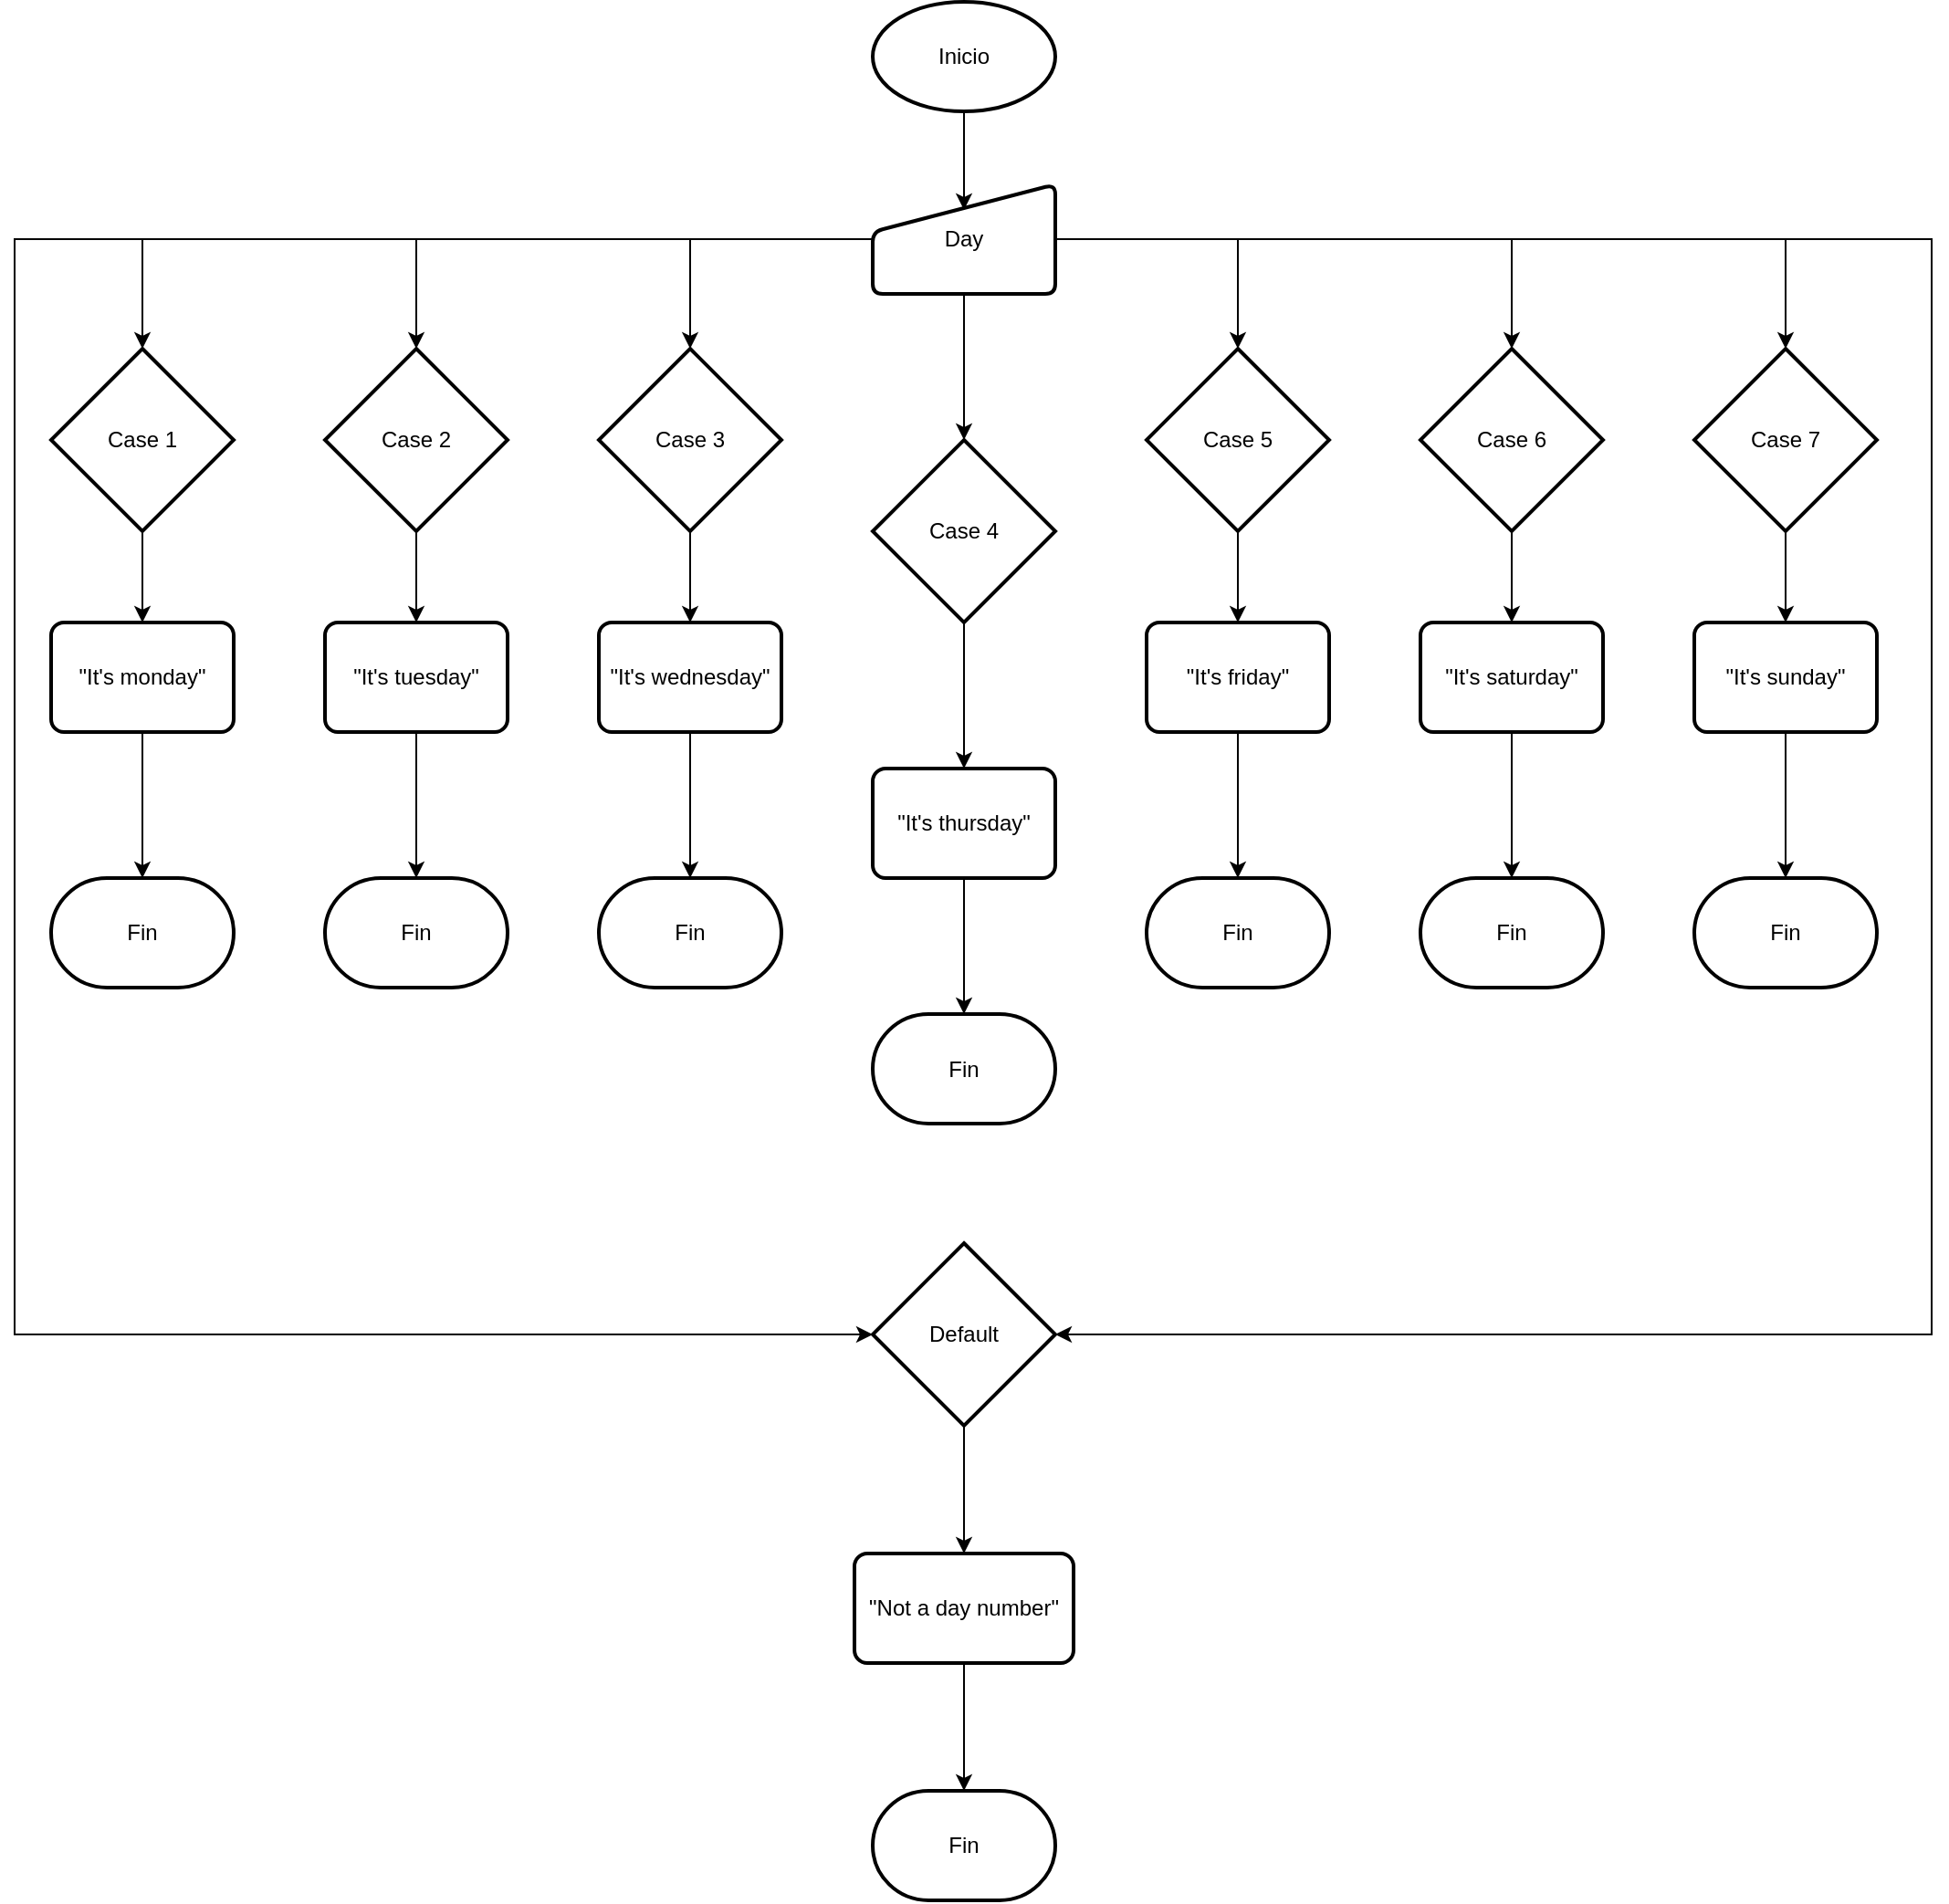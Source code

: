 <mxfile version="24.3.1" type="github">
  <diagram name="Página-1" id="g7JqUCaYLJf-AKwoKQiv">
    <mxGraphModel dx="1927" dy="1659" grid="1" gridSize="10" guides="1" tooltips="1" connect="1" arrows="1" fold="1" page="1" pageScale="1" pageWidth="827" pageHeight="1169" math="0" shadow="0">
      <root>
        <mxCell id="0" />
        <mxCell id="1" parent="0" />
        <mxCell id="hyw5rxuGxxfF0wT8Uc7A-1" value="Inicio" style="strokeWidth=2;html=1;shape=mxgraph.flowchart.start_1;whiteSpace=wrap;" vertex="1" parent="1">
          <mxGeometry x="350" width="100" height="60" as="geometry" />
        </mxCell>
        <mxCell id="hyw5rxuGxxfF0wT8Uc7A-21" value="" style="edgeStyle=orthogonalEdgeStyle;rounded=0;orthogonalLoop=1;jettySize=auto;html=1;" edge="1" parent="1" source="hyw5rxuGxxfF0wT8Uc7A-2" target="hyw5rxuGxxfF0wT8Uc7A-20">
          <mxGeometry relative="1" as="geometry" />
        </mxCell>
        <mxCell id="hyw5rxuGxxfF0wT8Uc7A-38" style="edgeStyle=orthogonalEdgeStyle;rounded=0;orthogonalLoop=1;jettySize=auto;html=1;exitX=1;exitY=0.5;exitDx=0;exitDy=0;entryX=1;entryY=0.5;entryDx=0;entryDy=0;entryPerimeter=0;" edge="1" parent="1" source="hyw5rxuGxxfF0wT8Uc7A-2" target="hyw5rxuGxxfF0wT8Uc7A-37">
          <mxGeometry relative="1" as="geometry">
            <mxPoint x="490" y="618" as="targetPoint" />
            <Array as="points">
              <mxPoint x="930" y="130" />
              <mxPoint x="930" y="730" />
            </Array>
          </mxGeometry>
        </mxCell>
        <mxCell id="hyw5rxuGxxfF0wT8Uc7A-2" value="Day" style="html=1;strokeWidth=2;shape=manualInput;whiteSpace=wrap;rounded=1;size=26;arcSize=11;" vertex="1" parent="1">
          <mxGeometry x="350" y="100" width="100" height="60" as="geometry" />
        </mxCell>
        <mxCell id="hyw5rxuGxxfF0wT8Uc7A-4" style="edgeStyle=orthogonalEdgeStyle;rounded=0;orthogonalLoop=1;jettySize=auto;html=1;entryX=0.5;entryY=0.233;entryDx=0;entryDy=0;entryPerimeter=0;" edge="1" parent="1" source="hyw5rxuGxxfF0wT8Uc7A-1" target="hyw5rxuGxxfF0wT8Uc7A-2">
          <mxGeometry relative="1" as="geometry" />
        </mxCell>
        <mxCell id="hyw5rxuGxxfF0wT8Uc7A-8" style="edgeStyle=orthogonalEdgeStyle;rounded=0;orthogonalLoop=1;jettySize=auto;html=1;entryX=0.5;entryY=0;entryDx=0;entryDy=0;" edge="1" parent="1" source="hyw5rxuGxxfF0wT8Uc7A-5" target="hyw5rxuGxxfF0wT8Uc7A-7">
          <mxGeometry relative="1" as="geometry" />
        </mxCell>
        <mxCell id="hyw5rxuGxxfF0wT8Uc7A-5" value="Case 1" style="strokeWidth=2;html=1;shape=mxgraph.flowchart.decision;whiteSpace=wrap;" vertex="1" parent="1">
          <mxGeometry x="-100" y="190" width="100" height="100" as="geometry" />
        </mxCell>
        <mxCell id="hyw5rxuGxxfF0wT8Uc7A-6" style="edgeStyle=orthogonalEdgeStyle;rounded=0;orthogonalLoop=1;jettySize=auto;html=1;entryX=0.5;entryY=0;entryDx=0;entryDy=0;entryPerimeter=0;" edge="1" parent="1" source="hyw5rxuGxxfF0wT8Uc7A-2" target="hyw5rxuGxxfF0wT8Uc7A-5">
          <mxGeometry relative="1" as="geometry" />
        </mxCell>
        <mxCell id="hyw5rxuGxxfF0wT8Uc7A-41" value="" style="edgeStyle=orthogonalEdgeStyle;rounded=0;orthogonalLoop=1;jettySize=auto;html=1;" edge="1" parent="1" source="hyw5rxuGxxfF0wT8Uc7A-7" target="hyw5rxuGxxfF0wT8Uc7A-40">
          <mxGeometry relative="1" as="geometry" />
        </mxCell>
        <mxCell id="hyw5rxuGxxfF0wT8Uc7A-7" value="&quot;It&#39;s monday&quot;" style="rounded=1;whiteSpace=wrap;html=1;absoluteArcSize=1;arcSize=14;strokeWidth=2;" vertex="1" parent="1">
          <mxGeometry x="-100" y="340" width="100" height="60" as="geometry" />
        </mxCell>
        <mxCell id="hyw5rxuGxxfF0wT8Uc7A-12" style="edgeStyle=orthogonalEdgeStyle;rounded=0;orthogonalLoop=1;jettySize=auto;html=1;exitX=0.5;exitY=1;exitDx=0;exitDy=0;exitPerimeter=0;entryX=0.5;entryY=0;entryDx=0;entryDy=0;" edge="1" parent="1" source="hyw5rxuGxxfF0wT8Uc7A-9" target="hyw5rxuGxxfF0wT8Uc7A-11">
          <mxGeometry relative="1" as="geometry" />
        </mxCell>
        <mxCell id="hyw5rxuGxxfF0wT8Uc7A-9" value="Case 2" style="strokeWidth=2;html=1;shape=mxgraph.flowchart.decision;whiteSpace=wrap;" vertex="1" parent="1">
          <mxGeometry x="50" y="190" width="100" height="100" as="geometry" />
        </mxCell>
        <mxCell id="hyw5rxuGxxfF0wT8Uc7A-10" style="edgeStyle=orthogonalEdgeStyle;rounded=0;orthogonalLoop=1;jettySize=auto;html=1;exitX=0;exitY=0.5;exitDx=0;exitDy=0;entryX=0.5;entryY=0;entryDx=0;entryDy=0;entryPerimeter=0;" edge="1" parent="1" source="hyw5rxuGxxfF0wT8Uc7A-2" target="hyw5rxuGxxfF0wT8Uc7A-9">
          <mxGeometry relative="1" as="geometry">
            <mxPoint x="180" y="190" as="targetPoint" />
          </mxGeometry>
        </mxCell>
        <mxCell id="hyw5rxuGxxfF0wT8Uc7A-43" value="" style="edgeStyle=orthogonalEdgeStyle;rounded=0;orthogonalLoop=1;jettySize=auto;html=1;" edge="1" parent="1" source="hyw5rxuGxxfF0wT8Uc7A-11" target="hyw5rxuGxxfF0wT8Uc7A-42">
          <mxGeometry relative="1" as="geometry" />
        </mxCell>
        <mxCell id="hyw5rxuGxxfF0wT8Uc7A-11" value="&quot;It&#39;s tuesday&quot;" style="rounded=1;whiteSpace=wrap;html=1;absoluteArcSize=1;arcSize=14;strokeWidth=2;" vertex="1" parent="1">
          <mxGeometry x="50" y="340" width="100" height="60" as="geometry" />
        </mxCell>
        <mxCell id="hyw5rxuGxxfF0wT8Uc7A-17" style="edgeStyle=orthogonalEdgeStyle;rounded=0;orthogonalLoop=1;jettySize=auto;html=1;entryX=0.5;entryY=0;entryDx=0;entryDy=0;" edge="1" parent="1" source="hyw5rxuGxxfF0wT8Uc7A-14" target="hyw5rxuGxxfF0wT8Uc7A-16">
          <mxGeometry relative="1" as="geometry" />
        </mxCell>
        <mxCell id="hyw5rxuGxxfF0wT8Uc7A-14" value="Case 3" style="strokeWidth=2;html=1;shape=mxgraph.flowchart.decision;whiteSpace=wrap;" vertex="1" parent="1">
          <mxGeometry x="200" y="190" width="100" height="100" as="geometry" />
        </mxCell>
        <mxCell id="hyw5rxuGxxfF0wT8Uc7A-15" style="edgeStyle=orthogonalEdgeStyle;rounded=0;orthogonalLoop=1;jettySize=auto;html=1;entryX=0.5;entryY=0;entryDx=0;entryDy=0;entryPerimeter=0;" edge="1" parent="1" source="hyw5rxuGxxfF0wT8Uc7A-2" target="hyw5rxuGxxfF0wT8Uc7A-14">
          <mxGeometry relative="1" as="geometry" />
        </mxCell>
        <mxCell id="hyw5rxuGxxfF0wT8Uc7A-45" value="" style="edgeStyle=orthogonalEdgeStyle;rounded=0;orthogonalLoop=1;jettySize=auto;html=1;" edge="1" parent="1" source="hyw5rxuGxxfF0wT8Uc7A-16" target="hyw5rxuGxxfF0wT8Uc7A-44">
          <mxGeometry relative="1" as="geometry" />
        </mxCell>
        <mxCell id="hyw5rxuGxxfF0wT8Uc7A-16" value="&quot;It&#39;s wednesday&quot;" style="rounded=1;whiteSpace=wrap;html=1;absoluteArcSize=1;arcSize=14;strokeWidth=2;" vertex="1" parent="1">
          <mxGeometry x="200" y="340" width="100" height="60" as="geometry" />
        </mxCell>
        <mxCell id="hyw5rxuGxxfF0wT8Uc7A-23" style="edgeStyle=orthogonalEdgeStyle;rounded=0;orthogonalLoop=1;jettySize=auto;html=1;entryX=0.5;entryY=0;entryDx=0;entryDy=0;" edge="1" parent="1" source="hyw5rxuGxxfF0wT8Uc7A-20" target="hyw5rxuGxxfF0wT8Uc7A-22">
          <mxGeometry relative="1" as="geometry" />
        </mxCell>
        <mxCell id="hyw5rxuGxxfF0wT8Uc7A-20" value="Case 4" style="strokeWidth=2;html=1;shape=mxgraph.flowchart.decision;whiteSpace=wrap;" vertex="1" parent="1">
          <mxGeometry x="350" y="240" width="100" height="100" as="geometry" />
        </mxCell>
        <mxCell id="hyw5rxuGxxfF0wT8Uc7A-47" value="" style="edgeStyle=orthogonalEdgeStyle;rounded=0;orthogonalLoop=1;jettySize=auto;html=1;" edge="1" parent="1" source="hyw5rxuGxxfF0wT8Uc7A-22" target="hyw5rxuGxxfF0wT8Uc7A-46">
          <mxGeometry relative="1" as="geometry" />
        </mxCell>
        <mxCell id="hyw5rxuGxxfF0wT8Uc7A-22" value="&quot;It&#39;s thursday&quot;" style="rounded=1;whiteSpace=wrap;html=1;absoluteArcSize=1;arcSize=14;strokeWidth=2;" vertex="1" parent="1">
          <mxGeometry x="350" y="420" width="100" height="60" as="geometry" />
        </mxCell>
        <mxCell id="hyw5rxuGxxfF0wT8Uc7A-28" style="edgeStyle=orthogonalEdgeStyle;rounded=0;orthogonalLoop=1;jettySize=auto;html=1;exitX=0.5;exitY=1;exitDx=0;exitDy=0;exitPerimeter=0;entryX=0.5;entryY=0;entryDx=0;entryDy=0;" edge="1" parent="1" source="hyw5rxuGxxfF0wT8Uc7A-24" target="hyw5rxuGxxfF0wT8Uc7A-27">
          <mxGeometry relative="1" as="geometry" />
        </mxCell>
        <mxCell id="hyw5rxuGxxfF0wT8Uc7A-24" value="Case 5" style="strokeWidth=2;html=1;shape=mxgraph.flowchart.decision;whiteSpace=wrap;" vertex="1" parent="1">
          <mxGeometry x="500" y="190" width="100" height="100" as="geometry" />
        </mxCell>
        <mxCell id="hyw5rxuGxxfF0wT8Uc7A-26" style="edgeStyle=orthogonalEdgeStyle;rounded=0;orthogonalLoop=1;jettySize=auto;html=1;exitX=1;exitY=0.5;exitDx=0;exitDy=0;entryX=0.5;entryY=0;entryDx=0;entryDy=0;entryPerimeter=0;" edge="1" parent="1" source="hyw5rxuGxxfF0wT8Uc7A-2" target="hyw5rxuGxxfF0wT8Uc7A-24">
          <mxGeometry relative="1" as="geometry" />
        </mxCell>
        <mxCell id="hyw5rxuGxxfF0wT8Uc7A-49" value="" style="edgeStyle=orthogonalEdgeStyle;rounded=0;orthogonalLoop=1;jettySize=auto;html=1;" edge="1" parent="1" source="hyw5rxuGxxfF0wT8Uc7A-27" target="hyw5rxuGxxfF0wT8Uc7A-48">
          <mxGeometry relative="1" as="geometry" />
        </mxCell>
        <mxCell id="hyw5rxuGxxfF0wT8Uc7A-27" value="&quot;It&#39;s friday&quot;" style="rounded=1;whiteSpace=wrap;html=1;absoluteArcSize=1;arcSize=14;strokeWidth=2;" vertex="1" parent="1">
          <mxGeometry x="500" y="340" width="100" height="60" as="geometry" />
        </mxCell>
        <mxCell id="hyw5rxuGxxfF0wT8Uc7A-32" style="edgeStyle=orthogonalEdgeStyle;rounded=0;orthogonalLoop=1;jettySize=auto;html=1;entryX=0.5;entryY=0;entryDx=0;entryDy=0;" edge="1" parent="1" source="hyw5rxuGxxfF0wT8Uc7A-29" target="hyw5rxuGxxfF0wT8Uc7A-31">
          <mxGeometry relative="1" as="geometry" />
        </mxCell>
        <mxCell id="hyw5rxuGxxfF0wT8Uc7A-29" value="Case 6" style="strokeWidth=2;html=1;shape=mxgraph.flowchart.decision;whiteSpace=wrap;" vertex="1" parent="1">
          <mxGeometry x="650" y="190" width="100" height="100" as="geometry" />
        </mxCell>
        <mxCell id="hyw5rxuGxxfF0wT8Uc7A-30" style="edgeStyle=orthogonalEdgeStyle;rounded=0;orthogonalLoop=1;jettySize=auto;html=1;exitX=1;exitY=0.5;exitDx=0;exitDy=0;entryX=0.5;entryY=0;entryDx=0;entryDy=0;entryPerimeter=0;" edge="1" parent="1" source="hyw5rxuGxxfF0wT8Uc7A-2" target="hyw5rxuGxxfF0wT8Uc7A-29">
          <mxGeometry relative="1" as="geometry" />
        </mxCell>
        <mxCell id="hyw5rxuGxxfF0wT8Uc7A-51" value="" style="edgeStyle=orthogonalEdgeStyle;rounded=0;orthogonalLoop=1;jettySize=auto;html=1;" edge="1" parent="1" source="hyw5rxuGxxfF0wT8Uc7A-31" target="hyw5rxuGxxfF0wT8Uc7A-50">
          <mxGeometry relative="1" as="geometry" />
        </mxCell>
        <mxCell id="hyw5rxuGxxfF0wT8Uc7A-31" value="&quot;It&#39;s saturday&quot;" style="rounded=1;whiteSpace=wrap;html=1;absoluteArcSize=1;arcSize=14;strokeWidth=2;" vertex="1" parent="1">
          <mxGeometry x="650" y="340" width="100" height="60" as="geometry" />
        </mxCell>
        <mxCell id="hyw5rxuGxxfF0wT8Uc7A-36" value="" style="edgeStyle=orthogonalEdgeStyle;rounded=0;orthogonalLoop=1;jettySize=auto;html=1;" edge="1" parent="1" source="hyw5rxuGxxfF0wT8Uc7A-33" target="hyw5rxuGxxfF0wT8Uc7A-34">
          <mxGeometry relative="1" as="geometry" />
        </mxCell>
        <mxCell id="hyw5rxuGxxfF0wT8Uc7A-33" value="Case 7" style="strokeWidth=2;html=1;shape=mxgraph.flowchart.decision;whiteSpace=wrap;" vertex="1" parent="1">
          <mxGeometry x="800" y="190" width="100" height="100" as="geometry" />
        </mxCell>
        <mxCell id="hyw5rxuGxxfF0wT8Uc7A-53" value="" style="edgeStyle=orthogonalEdgeStyle;rounded=0;orthogonalLoop=1;jettySize=auto;html=1;" edge="1" parent="1" source="hyw5rxuGxxfF0wT8Uc7A-34" target="hyw5rxuGxxfF0wT8Uc7A-52">
          <mxGeometry relative="1" as="geometry" />
        </mxCell>
        <mxCell id="hyw5rxuGxxfF0wT8Uc7A-34" value="&quot;It&#39;s sunday&quot;" style="rounded=1;whiteSpace=wrap;html=1;absoluteArcSize=1;arcSize=14;strokeWidth=2;" vertex="1" parent="1">
          <mxGeometry x="800" y="340" width="100" height="60" as="geometry" />
        </mxCell>
        <mxCell id="hyw5rxuGxxfF0wT8Uc7A-35" style="edgeStyle=orthogonalEdgeStyle;rounded=0;orthogonalLoop=1;jettySize=auto;html=1;exitX=1;exitY=0.5;exitDx=0;exitDy=0;entryX=0.5;entryY=0;entryDx=0;entryDy=0;entryPerimeter=0;" edge="1" parent="1" source="hyw5rxuGxxfF0wT8Uc7A-2" target="hyw5rxuGxxfF0wT8Uc7A-33">
          <mxGeometry relative="1" as="geometry" />
        </mxCell>
        <mxCell id="hyw5rxuGxxfF0wT8Uc7A-55" value="" style="edgeStyle=orthogonalEdgeStyle;rounded=0;orthogonalLoop=1;jettySize=auto;html=1;" edge="1" parent="1" source="hyw5rxuGxxfF0wT8Uc7A-37" target="hyw5rxuGxxfF0wT8Uc7A-54">
          <mxGeometry relative="1" as="geometry" />
        </mxCell>
        <mxCell id="hyw5rxuGxxfF0wT8Uc7A-37" value="Default" style="strokeWidth=2;html=1;shape=mxgraph.flowchart.decision;whiteSpace=wrap;" vertex="1" parent="1">
          <mxGeometry x="350" y="680" width="100" height="100" as="geometry" />
        </mxCell>
        <mxCell id="hyw5rxuGxxfF0wT8Uc7A-39" style="edgeStyle=orthogonalEdgeStyle;rounded=0;orthogonalLoop=1;jettySize=auto;html=1;entryX=0;entryY=0.5;entryDx=0;entryDy=0;entryPerimeter=0;" edge="1" parent="1" source="hyw5rxuGxxfF0wT8Uc7A-2" target="hyw5rxuGxxfF0wT8Uc7A-37">
          <mxGeometry relative="1" as="geometry">
            <Array as="points">
              <mxPoint x="-120" y="130" />
              <mxPoint x="-120" y="730" />
            </Array>
          </mxGeometry>
        </mxCell>
        <mxCell id="hyw5rxuGxxfF0wT8Uc7A-40" value="Fin" style="strokeWidth=2;html=1;shape=mxgraph.flowchart.terminator;whiteSpace=wrap;" vertex="1" parent="1">
          <mxGeometry x="-100" y="480" width="100" height="60" as="geometry" />
        </mxCell>
        <mxCell id="hyw5rxuGxxfF0wT8Uc7A-42" value="Fin" style="strokeWidth=2;html=1;shape=mxgraph.flowchart.terminator;whiteSpace=wrap;" vertex="1" parent="1">
          <mxGeometry x="50" y="480" width="100" height="60" as="geometry" />
        </mxCell>
        <mxCell id="hyw5rxuGxxfF0wT8Uc7A-44" value="Fin" style="strokeWidth=2;html=1;shape=mxgraph.flowchart.terminator;whiteSpace=wrap;" vertex="1" parent="1">
          <mxGeometry x="200" y="480" width="100" height="60" as="geometry" />
        </mxCell>
        <mxCell id="hyw5rxuGxxfF0wT8Uc7A-46" value="Fin" style="strokeWidth=2;html=1;shape=mxgraph.flowchart.terminator;whiteSpace=wrap;" vertex="1" parent="1">
          <mxGeometry x="350" y="554.5" width="100" height="60" as="geometry" />
        </mxCell>
        <mxCell id="hyw5rxuGxxfF0wT8Uc7A-48" value="Fin" style="strokeWidth=2;html=1;shape=mxgraph.flowchart.terminator;whiteSpace=wrap;" vertex="1" parent="1">
          <mxGeometry x="500" y="480" width="100" height="60" as="geometry" />
        </mxCell>
        <mxCell id="hyw5rxuGxxfF0wT8Uc7A-50" value="Fin" style="strokeWidth=2;html=1;shape=mxgraph.flowchart.terminator;whiteSpace=wrap;" vertex="1" parent="1">
          <mxGeometry x="650" y="480" width="100" height="60" as="geometry" />
        </mxCell>
        <mxCell id="hyw5rxuGxxfF0wT8Uc7A-52" value="Fin" style="strokeWidth=2;html=1;shape=mxgraph.flowchart.terminator;whiteSpace=wrap;" vertex="1" parent="1">
          <mxGeometry x="800" y="480" width="100" height="60" as="geometry" />
        </mxCell>
        <mxCell id="hyw5rxuGxxfF0wT8Uc7A-57" value="" style="edgeStyle=orthogonalEdgeStyle;rounded=0;orthogonalLoop=1;jettySize=auto;html=1;" edge="1" parent="1" source="hyw5rxuGxxfF0wT8Uc7A-54" target="hyw5rxuGxxfF0wT8Uc7A-56">
          <mxGeometry relative="1" as="geometry" />
        </mxCell>
        <mxCell id="hyw5rxuGxxfF0wT8Uc7A-54" value="&quot;Not a day number&quot;" style="rounded=1;whiteSpace=wrap;html=1;absoluteArcSize=1;arcSize=14;strokeWidth=2;" vertex="1" parent="1">
          <mxGeometry x="340" y="850" width="120" height="60" as="geometry" />
        </mxCell>
        <mxCell id="hyw5rxuGxxfF0wT8Uc7A-56" value="Fin" style="strokeWidth=2;html=1;shape=mxgraph.flowchart.terminator;whiteSpace=wrap;" vertex="1" parent="1">
          <mxGeometry x="350" y="980" width="100" height="60" as="geometry" />
        </mxCell>
      </root>
    </mxGraphModel>
  </diagram>
</mxfile>
